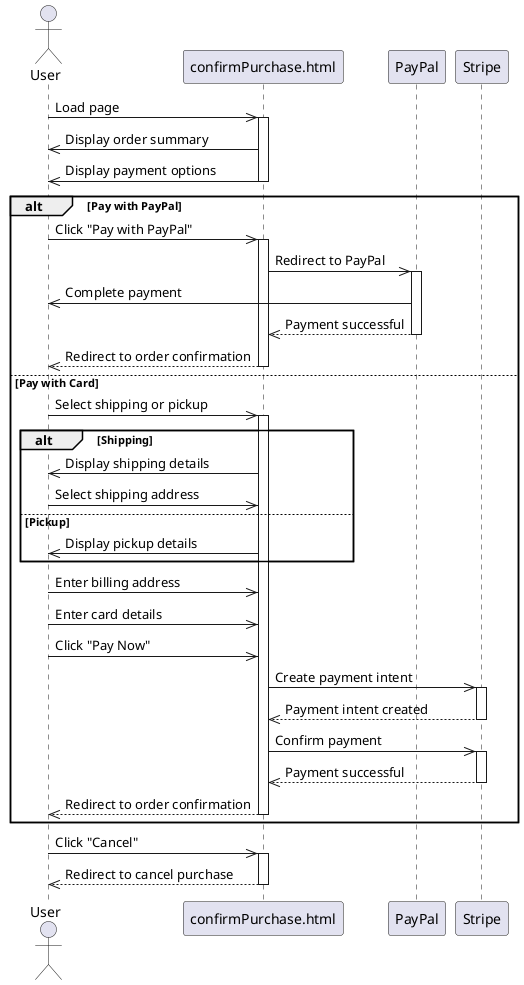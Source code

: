 @startuml

actor "User"
    participant confirmPurchase.html
    participant PayPal
    participant Stripe

    User->>confirmPurchase.html: Load page
    activate confirmPurchase.html
    confirmPurchase.html->>User: Display order summary
    confirmPurchase.html->>User: Display payment options
    deactivate confirmPurchase.html

    alt Pay with PayPal
        User->>confirmPurchase.html: Click "Pay with PayPal"
        activate confirmPurchase.html
        confirmPurchase.html->>PayPal: Redirect to PayPal
        activate PayPal
        PayPal->>User: Complete payment
        PayPal-->>confirmPurchase.html: Payment successful
        deactivate PayPal
        confirmPurchase.html-->>User: Redirect to order confirmation
        deactivate confirmPurchase.html
    else Pay with Card
        User->>confirmPurchase.html: Select shipping or pickup
        activate confirmPurchase.html
        alt Shipping
            confirmPurchase.html->>User: Display shipping details
            User->>confirmPurchase.html: Select shipping address
        else Pickup
            confirmPurchase.html->>User: Display pickup details
        end
        User->>confirmPurchase.html: Enter billing address
        User->>confirmPurchase.html: Enter card details
        User->>confirmPurchase.html: Click "Pay Now"
        confirmPurchase.html->>Stripe: Create payment intent
        activate Stripe
        Stripe-->>confirmPurchase.html: Payment intent created
        deactivate Stripe
        confirmPurchase.html->>Stripe: Confirm payment
        activate Stripe
        Stripe-->>confirmPurchase.html: Payment successful
        deactivate Stripe
        confirmPurchase.html-->>User: Redirect to order confirmation
        deactivate confirmPurchase.html
    end

    User->>confirmPurchase.html: Click "Cancel"
    activate confirmPurchase.html
    confirmPurchase.html-->>User: Redirect to cancel purchase
    deactivate confirmPurchase.html

@enduml
